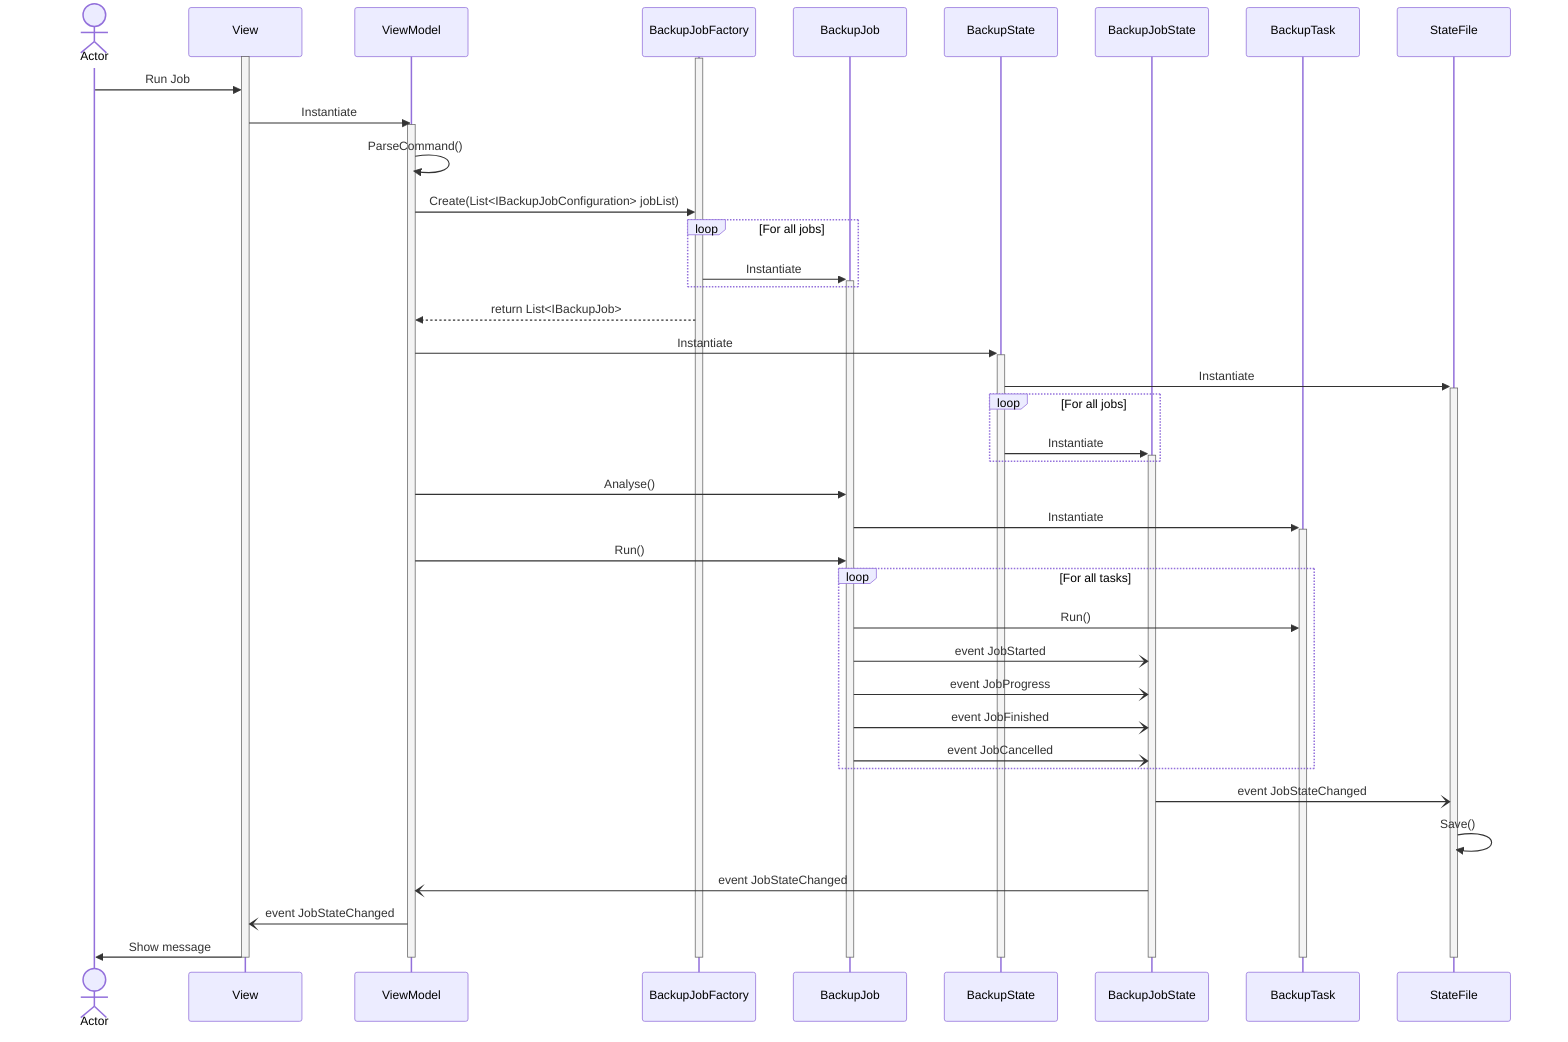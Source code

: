 sequenceDiagram
  actor a as Actor 
  participant v as View
  participant vm as ViewModel
  participant bjf as BackupJobFactory
  participant bj as BackupJob
  participant bs as BackupState
  participant bjs as BackupJobState
  participant bt as BackupTask
  participant sf as StateFile 

  activate v
  activate bjf 
 
  a ->> v: Run Job
  v ->> vm: Instantiate
  activate vm 
  vm ->> vm: ParseCommand()
  vm ->> bjf: Create(List<IBackupJobConfiguration> jobList)
  loop For all jobs
    bjf ->>+bj: Instantiate
  end
  bjf -->> vm: return List<IBackupJob>
  vm ->>+bs: Instantiate
  bs ->>+sf: Instantiate
  loop For all jobs
    bs ->>+bjs: Instantiate
  end
  vm ->> bj: Analyse()
  bj ->>+bt: Instantiate
  vm ->> bj: Run()
  loop For all tasks
    bj ->> bt: Run()
    bj -) bjs: event JobStarted
    bj -) bjs: event JobProgress
    bj -) bjs: event JobFinished
    bj -) bjs: event JobCancelled
  end
  bjs -) sf: event JobStateChanged
  sf ->> sf: Save()
  bjs -) vm: event JobStateChanged
  vm -) v: event JobStateChanged
  v ->> a: Show message

  deactivate v
  deactivate vm 
  deactivate bjf
  deactivate bj
  deactivate bs
  deactivate bjs
  deactivate bt
  deactivate sf